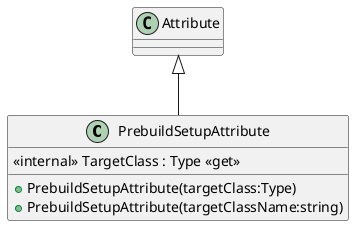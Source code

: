 @startuml
class PrebuildSetupAttribute {
    + PrebuildSetupAttribute(targetClass:Type)
    + PrebuildSetupAttribute(targetClassName:string)
    <<internal>> TargetClass : Type <<get>>
}
Attribute <|-- PrebuildSetupAttribute
@enduml
